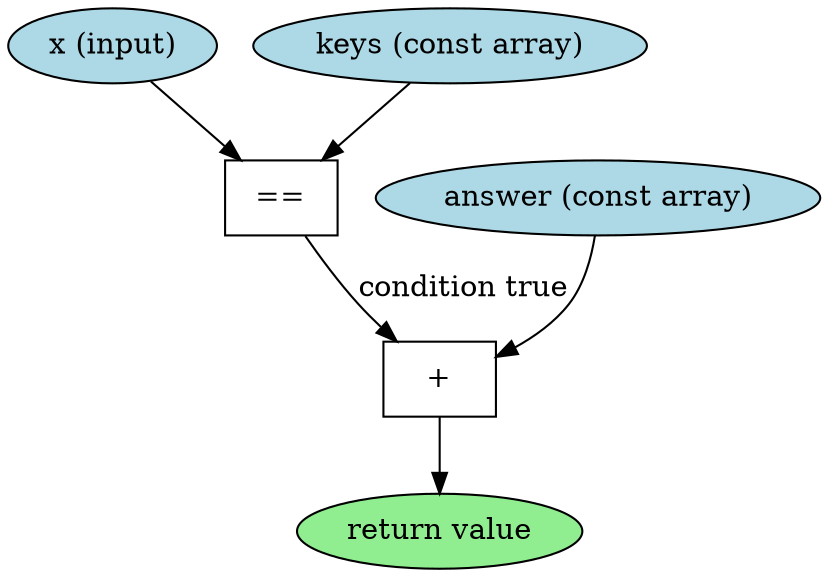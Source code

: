 digraph foo_DFG {
    node [shape=ellipse, style=filled, fillcolor=lightblue];
    x [label="x (input)"];
    keys [label="keys (const array)"];
    answer [label="answer (const array)"];

    node [shape=box, style="", fillcolor=""];
    eq [label="=="];
    add [label="+"];

    node [shape=ellipse, style=filled, fillcolor=lightgreen];
    result [label="return value"];

    keys -> eq;
    x -> eq;
    eq -> add [label="condition true"];
    answer -> add;
    add -> result;
}